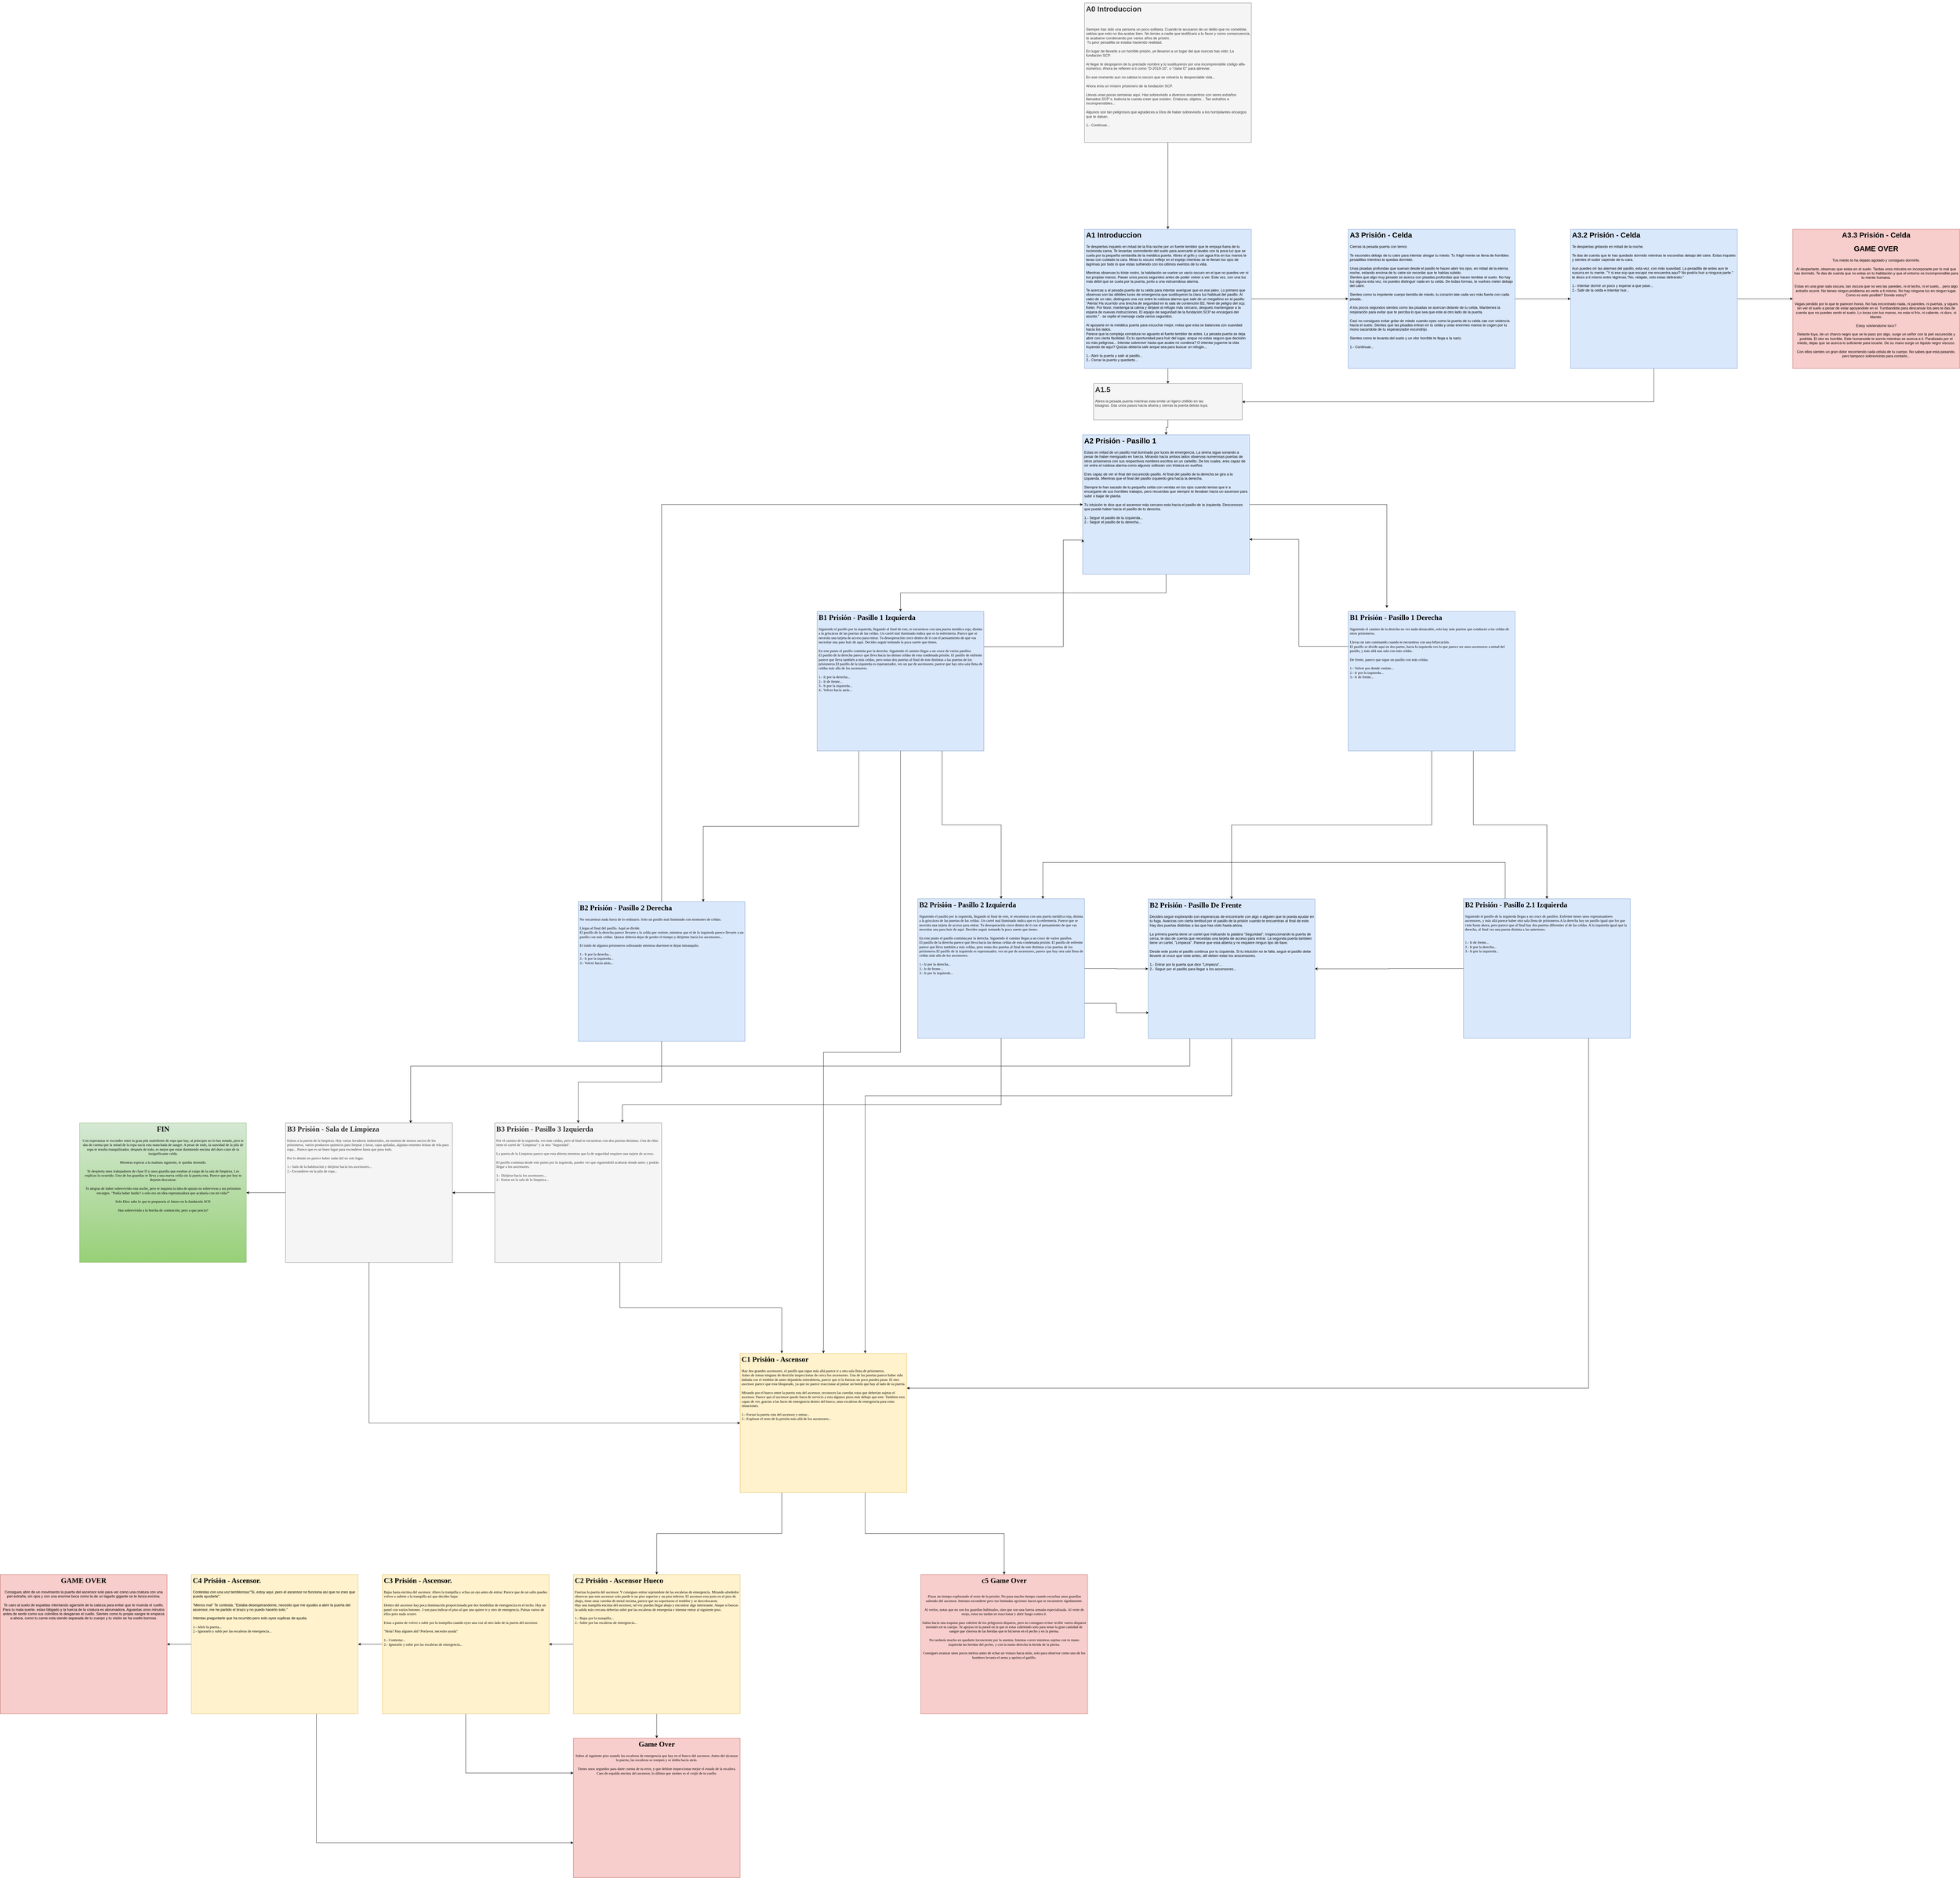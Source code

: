 <mxfile version="12.1.0" type="device" pages="1"><diagram id="RL0b5G77MDM8zJvYDJbX" name="Page-1"><mxGraphModel dx="22276" dy="12746" grid="1" gridSize="10" guides="1" tooltips="1" connect="1" arrows="1" fold="1" page="1" pageScale="1" pageWidth="1169" pageHeight="1654" background="#FFFFFF" math="0" shadow="0"><root><mxCell id="0"/><mxCell id="1" parent="0"/><mxCell id="AzbR7rD_Oau3sYwzDhjO-46" style="edgeStyle=orthogonalEdgeStyle;rounded=0;orthogonalLoop=1;jettySize=auto;html=1;exitX=0.5;exitY=1;exitDx=0;exitDy=0;entryX=0.5;entryY=0;entryDx=0;entryDy=0;fillColor=#ffffff;" parent="1" source="lrGSfDo9OXnyPdNctjg_-1" target="lrGSfDo9OXnyPdNctjg_-2" edge="1"><mxGeometry relative="1" as="geometry"/></mxCell><mxCell id="lrGSfDo9OXnyPdNctjg_-1" value="&lt;h1&gt;A0 Introduccion &lt;br&gt;&lt;/h1&gt;&lt;br&gt;&lt;br&gt;Siempre has sido una persona un poco solitaria. Cuando te acusaron de un delito que no cometiste, sabías que esto no iba acabar bien. No tenías a nadie que testificará a tu favor y como consecuencía, te acabaron condenando por varios años de prisión.&lt;br&gt;&amp;nbsp;Tu peor pesadilla se estaba haciendo realidad.&lt;br&gt;&lt;br&gt;En lugar de llevarte a un horrible prisión, ye llevaron a un lugar del que nuncas has oído: La fundación SCP.&lt;br&gt;&lt;br&gt;Al llegar te despojaron de tu preciado nombre y lo sustituyeron por una incomprensible código alfa-númerico. Ahora se refieren a ti como &quot;D-2019-10&quot;, o &quot;clase D&quot; para abreviar.&lt;br&gt;&lt;br&gt;En ese momento aun no sabías lo oscuro que se volvería tu despreciable vida...&lt;br&gt;&lt;br&gt;Ahora eres un mísero prisionero de la fundación SCP.&lt;br&gt;&lt;br&gt;Llevas unas pocas semanas aquí. Has sobrevivido a diversos encuentros con seres extraños llamados SCP´s, todovía te cuesta creer que existen. Criaturas, objetos... Tan extraños e incomprensibles...&lt;br&gt;&lt;br&gt;Algunos son tan peligrosos que agradeces a Dios de haber sobrevivido a los horripilantes encargos que te daban. &lt;br&gt;&lt;br&gt;1.- Continuar...&lt;br&gt;&lt;br&gt;&lt;p&gt;&lt;br&gt;&lt;/p&gt;" style="text;html=1;spacing=5;spacingTop=-20;whiteSpace=wrap;overflow=hidden;rounded=0;fillColor=#f5f5f5;strokeColor=#666666;fontColor=#333333;" parent="1" vertex="1"><mxGeometry x="40" y="-1886" width="550" height="460" as="geometry"/></mxCell><mxCell id="AzbR7rD_Oau3sYwzDhjO-47" style="edgeStyle=orthogonalEdgeStyle;rounded=0;orthogonalLoop=1;jettySize=auto;html=1;exitX=1;exitY=0.5;exitDx=0;exitDy=0;entryX=0;entryY=0.5;entryDx=0;entryDy=0;fillColor=#ffffff;" parent="1" source="lrGSfDo9OXnyPdNctjg_-2" target="AzbR7rD_Oau3sYwzDhjO-5" edge="1"><mxGeometry relative="1" as="geometry"/></mxCell><mxCell id="AzbR7rD_Oau3sYwzDhjO-50" style="edgeStyle=orthogonalEdgeStyle;rounded=0;orthogonalLoop=1;jettySize=auto;html=1;exitX=0.5;exitY=1;exitDx=0;exitDy=0;entryX=0.5;entryY=0;entryDx=0;entryDy=0;fillColor=#ffffff;" parent="1" source="lrGSfDo9OXnyPdNctjg_-2" target="AzbR7rD_Oau3sYwzDhjO-20" edge="1"><mxGeometry relative="1" as="geometry"/></mxCell><mxCell id="lrGSfDo9OXnyPdNctjg_-2" value="&lt;h1&gt;A1 Introduccion &lt;br&gt;&lt;/h1&gt;&lt;div&gt;Te despiertas inquieto en mitad de la fría noche por un fuerte temblor que te empuja fuera de tu incómoda cama. Te levantas somnoliento del suelo para acercarte al lavabo con la poca luz que se cuela por la pequeña ventanilla de la metálica puerta. Abres el grifo y con agua fría en tus manos te lavas con cuidado la cara. Miras tu oscuro reflejo en el espejo mientras se te llenan los ojos de lágrimas por todo lo que estas sufriendo con los últimos eventos de tu vida. &lt;br&gt;&lt;/div&gt;&lt;div&gt;&lt;br&gt;&lt;/div&gt;&lt;div&gt;Mientras observas tu triste rostro, la habitación se vuelve un vacío oscuro en el que no puedes ver ni tus propias manos. Pasan unos pocos segundos antes de poder volver a ver. Esta vez, con una luz más débil que se cuela por la puerta, junto a una estruendosa alarma.&lt;/div&gt;&lt;div&gt;&lt;br&gt;&lt;/div&gt;&lt;div&gt;Te acercas a al pesada puerta de tu celda para intentar averiguar que es ese jaleo. Lo primero que observas son las débiles luces de emergencia que sustituyeron la clara luz habitual del pasillo. Al cabo de un rato, distingues una voz entre la ruidosa alarma que sale de un megafóno en el pasillo: &quot;Alerta! Ha ocurrido una brecha de seguridad en la sala de contención B2. Nivel de peligro del scp: Keter. Por favor, mantenga la calma y dirijase al refugio más cercano, después mantengase a la espera de nuevas instrucciones. El equipo de seguridad de la fundación SCP se encargará del asunto.&quot; - se repite el mensaje cada varíos segundos.&lt;/div&gt;&lt;div&gt;&lt;br&gt;&lt;/div&gt;&lt;div&gt;Al apoyarte en la metálica puerta para escuchar mejor, notas que esta se balancea con suavidad hacía los lados.&lt;/div&gt;&lt;div&gt;Parece que la compleja cerradura no aguanto el fuerte temblor de antes. La pesada puerta se deja abrir con cierta fácilidad. Es tu oportunidad para huir del lugar, anque no estas seguro que decisión es más peligrosa... Intentar sobrevivir hasta que acabe mi condena? O intentar jugarme la vida huyendo de aquí? Quizas debería salir anque sea para buscar un refugio...&lt;br&gt;&lt;/div&gt;&lt;div&gt;&lt;br&gt;&lt;/div&gt;&lt;div&gt;1.- Abrir la puerta y salir al pasillo...&lt;/div&gt;&lt;div&gt;2.- Cerrar la puerta y quedarte...&lt;br&gt;&lt;/div&gt;" style="text;html=1;spacing=5;spacingTop=-20;whiteSpace=wrap;overflow=hidden;rounded=0;fillColor=#dae8fc;strokeColor=#6c8ebf;" parent="1" vertex="1"><mxGeometry x="40" y="-1140" width="550" height="460" as="geometry"/></mxCell><mxCell id="AzbR7rD_Oau3sYwzDhjO-54" style="edgeStyle=orthogonalEdgeStyle;rounded=0;orthogonalLoop=1;jettySize=auto;html=1;exitX=1;exitY=0.5;exitDx=0;exitDy=0;entryX=0.231;entryY=-0.026;entryDx=0;entryDy=0;entryPerimeter=0;fillColor=#ffffff;" parent="1" source="AzbR7rD_Oau3sYwzDhjO-2" target="AzbR7rD_Oau3sYwzDhjO-22" edge="1"><mxGeometry relative="1" as="geometry"/></mxCell><mxCell id="AzbR7rD_Oau3sYwzDhjO-68" style="edgeStyle=orthogonalEdgeStyle;rounded=0;orthogonalLoop=1;jettySize=auto;html=1;exitX=0.5;exitY=1;exitDx=0;exitDy=0;entryX=0.5;entryY=0;entryDx=0;entryDy=0;fillColor=#ffffff;" parent="1" source="AzbR7rD_Oau3sYwzDhjO-2" target="AzbR7rD_Oau3sYwzDhjO-16" edge="1"><mxGeometry relative="1" as="geometry"/></mxCell><mxCell id="AzbR7rD_Oau3sYwzDhjO-2" value="&lt;h1&gt;A2 Prisión - Pasillo 1 &lt;br&gt;&lt;/h1&gt;&lt;div&gt;Estas en mitad de un pasillo mal iluminado por luces de emergencía. La sirena sigue sonando a pesar de haber menguado en fuerza. Mirando hacía ambos lados observas numerosas puertas de otros prisioneros con sus respectivos nombres escritos en un cartelito. De los cuales, eres capaz de oír entre el ruidosa alarma como algunos sollozan con tristeza en sueños.&lt;br&gt;&lt;/div&gt;&lt;div&gt;&lt;br&gt;&lt;/div&gt;&lt;div&gt;Eres capaz de ver el final del oscurecido pasillo. Al final del pasillo de la derecha se gira a la izquierda. Mientras que el final del pasillo izquierdo gira hacía la derecha.&lt;/div&gt;&lt;div&gt;&lt;br&gt;&lt;/div&gt;&lt;div&gt;Siempre te han sacado de tu pequeña celda con vendas en los ojos cuando tenías que ir a encargarte de sus horribles trabajos, pero recuerdas que siempre te llevaban hacía un ascensor para subir o bajar de planta. &lt;br&gt;&lt;/div&gt;&lt;div&gt;&lt;br&gt;&lt;/div&gt;&lt;div&gt;Tu intuición te dice que el ascensor más cercano esta hacía el pasillo de la izquierda. Desconoces que puede haber hacía el pasillo de tu derecha.&lt;/div&gt;&lt;div&gt;&lt;br&gt;&lt;/div&gt;&lt;div&gt;1.- Seguir el pasillo de tu izquierda...&lt;/div&gt;&lt;div&gt;2.- Seguir el pasillo de tu derecha...&lt;br&gt;&lt;/div&gt;" style="text;html=1;spacing=5;spacingTop=-20;whiteSpace=wrap;overflow=hidden;rounded=0;fillColor=#dae8fc;strokeColor=#6c8ebf;" parent="1" vertex="1"><mxGeometry x="34" y="-461" width="550" height="460" as="geometry"/></mxCell><mxCell id="AzbR7rD_Oau3sYwzDhjO-48" style="edgeStyle=orthogonalEdgeStyle;rounded=0;orthogonalLoop=1;jettySize=auto;html=1;fillColor=#ffffff;" parent="1" source="AzbR7rD_Oau3sYwzDhjO-5" target="AzbR7rD_Oau3sYwzDhjO-10" edge="1"><mxGeometry relative="1" as="geometry"/></mxCell><mxCell id="AzbR7rD_Oau3sYwzDhjO-5" value="&lt;h1&gt;A3 Prisión - Celda &lt;br&gt;&lt;/h1&gt;&lt;div&gt;Cierras la pesada puerta con temor.&lt;/div&gt;&lt;div&gt;&lt;br&gt;&lt;/div&gt;&lt;div&gt;Te escondes debajo de tu catre para intentar ahogar tu miedo. Tu frágil mente se llena de horribles pesadillas mientras te quedas dormido. &lt;br&gt;&lt;/div&gt;&lt;div&gt;&lt;br&gt;&lt;/div&gt;&lt;div&gt;Unas pisadas profundas que suenan desde el pasillo te hacen abrir los ojos, en mitad de la eterna noche, estando encima de tu catre sin recordar que te habías subido. &lt;br&gt;&lt;/div&gt;&lt;div&gt;Sientes que algo muy pesado se acerca con pisadas profundas que hacen temblar el suelo. No hay luz alguna esta vez, no puedes distinguir nada en tu celda. De todas formas, te vuelves meter debajo del catre.&lt;br&gt;&lt;/div&gt;&lt;div&gt;&lt;br&gt;&lt;/div&gt;&lt;div&gt;Sientes como tu impotente cuerpo tiembla de miedo, tu corazón late cada vez más fuerte con cada pisada..&lt;br&gt;&lt;/div&gt;&lt;div&gt;&lt;br&gt;&lt;/div&gt;&lt;div&gt;A los pocos segundos sientes como las pisadas se acercan delante de tu celda. Mantienes la respiración para evitar que te perciba lo que sea que este al otro lado de la puerta.&amp;nbsp;&lt;/div&gt;&lt;div&gt;&lt;br&gt;&lt;/div&gt;&lt;div&gt;Casí no consigues evitar gritar de miedo cuando oyes como la puerta de tu celda cae con violencía hacía el suelo. Sientes que las pisadas entran en tu celda y unas enormes manos te cogen por tu mono sacandote de tu esperanzador escondrijo.&lt;/div&gt;&lt;div&gt;&lt;br&gt;&lt;/div&gt;&lt;div&gt;Sientes como te levanta del suelo y un olor horrible te llega a la nariz.&lt;/div&gt;&lt;div&gt;&lt;br&gt;&lt;/div&gt;&lt;div&gt;1.- Continuar...&lt;br&gt;&lt;/div&gt;" style="text;html=1;spacing=5;spacingTop=-20;whiteSpace=wrap;overflow=hidden;rounded=0;fillColor=#dae8fc;strokeColor=#6c8ebf;" parent="1" vertex="1"><mxGeometry x="910" y="-1140" width="550" height="460" as="geometry"/></mxCell><mxCell id="AzbR7rD_Oau3sYwzDhjO-52" style="edgeStyle=orthogonalEdgeStyle;rounded=0;orthogonalLoop=1;jettySize=auto;html=1;exitX=1;exitY=0.5;exitDx=0;exitDy=0;fillColor=#ffffff;" parent="1" source="AzbR7rD_Oau3sYwzDhjO-10" target="AzbR7rD_Oau3sYwzDhjO-11" edge="1"><mxGeometry relative="1" as="geometry"/></mxCell><mxCell id="AzbR7rD_Oau3sYwzDhjO-53" style="edgeStyle=orthogonalEdgeStyle;rounded=0;orthogonalLoop=1;jettySize=auto;html=1;exitX=0.5;exitY=1;exitDx=0;exitDy=0;entryX=1;entryY=0.5;entryDx=0;entryDy=0;fillColor=#ffffff;" parent="1" source="AzbR7rD_Oau3sYwzDhjO-10" target="AzbR7rD_Oau3sYwzDhjO-20" edge="1"><mxGeometry relative="1" as="geometry"/></mxCell><mxCell id="AzbR7rD_Oau3sYwzDhjO-10" value="&lt;h1&gt;A3.2 Prisión - Celda &lt;br&gt;&lt;/h1&gt;&lt;div&gt;Te despiertas gritando en mitad de la noche. &lt;br&gt;&lt;/div&gt;&lt;div&gt;&lt;br&gt;&lt;/div&gt;&lt;div&gt;Te das de cuenta que te has quedado dormido mientras te escondías debajo del catre. Estas inquieto y sientes el sudor cayendo de tu cara.&lt;/div&gt;&lt;div&gt;&lt;br&gt;&lt;/div&gt;&lt;div&gt;Aun puedes oír las alarmas del pasillo, esta vez, con más suavidad. La pesadilla de antes aun te susurra en tu mente. &quot;Y si ese scp que escapó me encuentra aquí? No podría huir a ninguna parte.&quot; te dices a ti mismo entre lágrimas.&quot;No, relajate, solo estas delirando.&quot;&lt;br&gt;&lt;/div&gt;&lt;div&gt;&lt;br&gt;&lt;/div&gt;&lt;div&gt;1.- Intentar dormir un poco y esperar a que pase...&lt;br&gt;&lt;/div&gt;&lt;div&gt;2.- Salir de la celda e intentar huir...&lt;br&gt;&lt;/div&gt;" style="text;html=1;spacing=5;spacingTop=-20;whiteSpace=wrap;overflow=hidden;rounded=0;fillColor=#dae8fc;strokeColor=#6c8ebf;" parent="1" vertex="1"><mxGeometry x="1643" y="-1140" width="550" height="460" as="geometry"/></mxCell><mxCell id="AzbR7rD_Oau3sYwzDhjO-11" value="&lt;h1&gt;A3.3 Prisión - Celda&lt;/h1&gt;&lt;h1 align=&quot;center&quot;&gt;GAME OVER &lt;br&gt;&lt;/h1&gt;&lt;div&gt;Tus miedo te ha dejado agotado y consigues dormirte. &lt;br&gt;&lt;/div&gt;&lt;div&gt;&lt;br&gt;&lt;/div&gt;&lt;div&gt;Al despertarte, observas que estas en el suelo. Tardas unos minutos en incorporarte por lo mal que has dormido. Te das de cuenta que no estas en tu habitación y que el entorno es incomprensible para tu mente humana.&lt;/div&gt;&lt;div&gt;&lt;br&gt;&lt;/div&gt;&lt;div&gt;Estas en una gran sala oscura, tan oscura que no ves las paredes, ni el techo, ni el suelo... pero algo extraño ocurre. No tienes ningun problema en verte a ti mismo. No hay ninguna luz en ningun lugar. Como es esto posible? Donde estoy?&lt;/div&gt;&lt;div&gt;&lt;br&gt;&lt;/div&gt;&lt;div&gt;Vagas perdido por lo que te parecen horas. No has encontrado nada, ni paredes, ni puertas, y sigues sin ver el suelo a pesar de estar apoyandote en el. Tumbandote para descansar los pies te das de cuenta que no puedes sentir el suelo. Lo tocas con tus manos, no esta ni frío, ni caliente, ni duro, ni blando.&lt;/div&gt;&lt;div&gt;&lt;br&gt;&lt;/div&gt;&lt;div&gt;Estoy volviendome loco?&lt;/div&gt;&lt;div&gt;&lt;br&gt;&lt;/div&gt;&lt;div&gt;Delante tuya, de un charco negro que se te paso por algo, surge un señor con la piel oscurecida y podrida. El olor es horrible. Este humanoide te sonríe mientras se acerca a ti. Paralizado por el miedo, dejas que se acerca lo suficiente para tocarte. De su mano surge un liquido negro viscozo. &lt;br&gt;&lt;/div&gt;&lt;div&gt;&lt;br&gt;&lt;/div&gt;&lt;div&gt;Con ellos sientes un gran dolor recorriendo cada célula de tu cuerpo. No sabes que esta pasando, pero tampoco sobrevivirás para contarlo...&lt;br&gt;&lt;/div&gt;" style="text;html=1;spacing=5;spacingTop=-20;whiteSpace=wrap;overflow=hidden;rounded=0;fillColor=#f8cecc;strokeColor=#b85450;align=center;" parent="1" vertex="1"><mxGeometry x="2376" y="-1140" width="550" height="460" as="geometry"/></mxCell><mxCell id="AzbR7rD_Oau3sYwzDhjO-56" style="edgeStyle=orthogonalEdgeStyle;rounded=0;orthogonalLoop=1;jettySize=auto;html=1;exitX=0;exitY=0.25;exitDx=0;exitDy=0;entryX=0;entryY=0.75;entryDx=0;entryDy=0;fillColor=#ffffff;" parent="1" source="AzbR7rD_Oau3sYwzDhjO-16" target="AzbR7rD_Oau3sYwzDhjO-2" edge="1"><mxGeometry relative="1" as="geometry"><Array as="points"><mxPoint x="-30" y="238"/><mxPoint x="-30" y="-114"/></Array></mxGeometry></mxCell><mxCell id="AzbR7rD_Oau3sYwzDhjO-60" style="edgeStyle=orthogonalEdgeStyle;rounded=0;orthogonalLoop=1;jettySize=auto;html=1;exitX=0.25;exitY=1;exitDx=0;exitDy=0;entryX=0.75;entryY=0;entryDx=0;entryDy=0;fillColor=#ffffff;" parent="1" source="AzbR7rD_Oau3sYwzDhjO-16" target="AzbR7rD_Oau3sYwzDhjO-26" edge="1"><mxGeometry relative="1" as="geometry"/></mxCell><mxCell id="AzbR7rD_Oau3sYwzDhjO-61" style="edgeStyle=orthogonalEdgeStyle;rounded=0;orthogonalLoop=1;jettySize=auto;html=1;exitX=0.75;exitY=1;exitDx=0;exitDy=0;fillColor=#ffffff;" parent="1" source="AzbR7rD_Oau3sYwzDhjO-16" target="AzbR7rD_Oau3sYwzDhjO-25" edge="1"><mxGeometry relative="1" as="geometry"/></mxCell><mxCell id="AzbR7rD_Oau3sYwzDhjO-62" style="edgeStyle=orthogonalEdgeStyle;rounded=0;orthogonalLoop=1;jettySize=auto;html=1;exitX=0.5;exitY=1;exitDx=0;exitDy=0;fillColor=#ffffff;" parent="1" source="AzbR7rD_Oau3sYwzDhjO-16" target="AzbR7rD_Oau3sYwzDhjO-27" edge="1"><mxGeometry relative="1" as="geometry"/></mxCell><mxCell id="AzbR7rD_Oau3sYwzDhjO-16" value="&lt;h1&gt;&lt;font face=&quot;Times New Roman&quot;&gt;B1 Prisión - Pasillo 1 Izquierda&amp;nbsp;&lt;/font&gt;&lt;/h1&gt;&lt;div&gt;&lt;font face=&quot;Times New Roman&quot;&gt;Siguiendo el pasillo por la izquierda, llegando al final de este, te encuentras con una puerta metálica roja, disinta a la griscácea de las puertas de las celdas. Un cartel mal iluminado indica que es la enfermería. Parece que se necesita una tarjeta de acceso para entrar. Tu desesperación crece dentro de ti con el pensamiento de que vas necesitar una para huir de aquí. Decides seguir tentando la poca suerte que tienes.&lt;/font&gt;&lt;/div&gt;&lt;div&gt;&lt;font face=&quot;Times New Roman&quot;&gt;&lt;br&gt;&lt;/font&gt;&lt;/div&gt;&lt;div&gt;&lt;font face=&quot;Times New Roman&quot;&gt;En este punto el pasillo continúa por la derecha. Siguiendo el camino llegas a un cruce de varios pasillos.&lt;/font&gt;&lt;/div&gt;&lt;div&gt;&lt;font face=&quot;Times New Roman&quot;&gt;El pasillo de la derecha parece que lleva hacía las demas celdas de esta condenada prisión. El pasillo de enfrente parece que lleva también a más celdas, pero notas dos puertas al final de este distintas a las puertas de los prisioneros.El pasillo de la izquierda es esperanzador, ves un par de ascensores, parece que hay otra sala llena de celdas más alla de los ascensores.&lt;/font&gt;&lt;/div&gt;&lt;div&gt;&lt;font face=&quot;Times New Roman&quot;&gt;&lt;br&gt;&lt;/font&gt;&lt;/div&gt;&lt;div&gt;&lt;font face=&quot;Times New Roman&quot;&gt;1.- Ir por la derecha...&lt;/font&gt;&lt;/div&gt;&lt;div&gt;&lt;font face=&quot;Times New Roman&quot;&gt;2.- Ir de frente...&lt;/font&gt;&lt;/div&gt;&lt;div&gt;&lt;font face=&quot;Times New Roman&quot;&gt;3.- Ir por la izquierda...&lt;/font&gt;&lt;/div&gt;&lt;div&gt;&lt;font face=&quot;Times New Roman&quot;&gt;4.- Volver hacía atrás...&lt;br&gt;&lt;/font&gt;&lt;/div&gt;" style="text;html=1;spacing=5;spacingTop=-20;whiteSpace=wrap;overflow=hidden;rounded=0;fillColor=#dae8fc;strokeColor=#6c8ebf;fontFamily=Arial;" parent="1" vertex="1"><mxGeometry x="-842" y="122" width="550" height="460" as="geometry"/></mxCell><mxCell id="AzbR7rD_Oau3sYwzDhjO-51" style="edgeStyle=orthogonalEdgeStyle;rounded=0;orthogonalLoop=1;jettySize=auto;html=1;exitX=0.5;exitY=1;exitDx=0;exitDy=0;entryX=0.5;entryY=0;entryDx=0;entryDy=0;fillColor=#ffffff;" parent="1" source="AzbR7rD_Oau3sYwzDhjO-20" target="AzbR7rD_Oau3sYwzDhjO-2" edge="1"><mxGeometry relative="1" as="geometry"/></mxCell><mxCell id="AzbR7rD_Oau3sYwzDhjO-20" value="&lt;h1&gt;A1.5&lt;br&gt;&lt;/h1&gt;&lt;p&gt;Abres la pesada puerta mientras esta emite un ligero chillido en las &lt;br/&gt;bisagras. Das unos pasos hacía afuera y cierras la puerta detrás tuya.&lt;/p&gt;" style="text;html=1;strokeColor=#666666;fillColor=#f5f5f5;spacing=5;spacingTop=-20;whiteSpace=wrap;overflow=hidden;rounded=0;fontColor=#333333;" parent="1" vertex="1"><mxGeometry x="70" y="-630" width="490" height="120" as="geometry"/></mxCell><mxCell id="AzbR7rD_Oau3sYwzDhjO-44" style="edgeStyle=orthogonalEdgeStyle;rounded=0;orthogonalLoop=1;jettySize=auto;html=1;fillColor=#ffffff;exitX=0.75;exitY=1;exitDx=0;exitDy=0;entryX=0.5;entryY=0;entryDx=0;entryDy=0;" parent="1" source="AzbR7rD_Oau3sYwzDhjO-22" target="AzbR7rD_Oau3sYwzDhjO-42" edge="1"><mxGeometry relative="1" as="geometry"/></mxCell><mxCell id="AzbR7rD_Oau3sYwzDhjO-55" style="edgeStyle=orthogonalEdgeStyle;rounded=0;orthogonalLoop=1;jettySize=auto;html=1;exitX=0;exitY=0.25;exitDx=0;exitDy=0;entryX=1;entryY=0.75;entryDx=0;entryDy=0;fillColor=#ffffff;" parent="1" source="AzbR7rD_Oau3sYwzDhjO-22" target="AzbR7rD_Oau3sYwzDhjO-2" edge="1"><mxGeometry relative="1" as="geometry"/></mxCell><mxCell id="AzbR7rD_Oau3sYwzDhjO-69" style="edgeStyle=orthogonalEdgeStyle;rounded=0;orthogonalLoop=1;jettySize=auto;html=1;exitX=0.5;exitY=1;exitDx=0;exitDy=0;fillColor=#ffffff;" parent="1" source="AzbR7rD_Oau3sYwzDhjO-22" target="AzbR7rD_Oau3sYwzDhjO-43" edge="1"><mxGeometry relative="1" as="geometry"/></mxCell><mxCell id="AzbR7rD_Oau3sYwzDhjO-22" value="&lt;h1&gt;&lt;font face=&quot;Times New Roman&quot;&gt;B1 Prisión - Pasillo 1 Derecha&lt;/font&gt;&lt;/h1&gt;&lt;div&gt;&lt;font face=&quot;Times New Roman&quot;&gt;Siguiendo el camino de la derecha no ves nada destacable, solo hay más puertas que conducen a las celdas de otros prisioneros&lt;/font&gt;&lt;font face=&quot;Times New Roman&quot;&gt;. &lt;br&gt;&lt;/font&gt;&lt;/div&gt;&lt;div&gt;&lt;font face=&quot;Times New Roman&quot;&gt;&lt;br&gt;&lt;/font&gt;&lt;/div&gt;&lt;div&gt;&lt;font face=&quot;Times New Roman&quot;&gt;Llevas un rato caminando cuando te encuentras con una bifurcación.&lt;br&gt;&lt;/font&gt;&lt;/div&gt;&lt;div&gt;&lt;font face=&quot;Times New Roman&quot;&gt;El pasillo se divide aqui en dos partes, hacia la izquierda ves lo que parece ser unos ascensores a mitad del pasillo, y &lt;/font&gt;&lt;font face=&quot;Times New Roman&quot;&gt;&lt;font face=&quot;Times New Roman&quot;&gt;más allá &lt;/font&gt;una sala con más celdas .&lt;br&gt;&lt;/font&gt;&lt;/div&gt;&lt;div&gt;&lt;font face=&quot;Times New Roman&quot;&gt;&lt;br&gt;&lt;/font&gt;&lt;/div&gt;&lt;div&gt;&lt;font face=&quot;Times New Roman&quot;&gt;De frente, parece que sigue un pasillo con más celdas.&lt;/font&gt;&lt;/div&gt;&lt;div&gt;&lt;font face=&quot;Times New Roman&quot;&gt;&lt;br&gt;&lt;/font&gt;&lt;/div&gt;&lt;div&gt;&lt;font face=&quot;Times New Roman&quot;&gt;1.- Volver por donde veniste...&lt;/font&gt;&lt;/div&gt;&lt;div&gt;&lt;font face=&quot;Times New Roman&quot;&gt;2.- Ir por la izquierda...&lt;/font&gt;&lt;/div&gt;&lt;div&gt;&lt;font face=&quot;Times New Roman&quot;&gt;3.- Ir de frente...&lt;br&gt;&lt;/font&gt;&lt;/div&gt;" style="text;html=1;spacing=5;spacingTop=-20;whiteSpace=wrap;overflow=hidden;rounded=0;fillColor=#dae8fc;strokeColor=#6c8ebf;fontFamily=Arial;" parent="1" vertex="1"><mxGeometry x="910" y="122" width="550" height="460" as="geometry"/></mxCell><mxCell id="giHmlpyYjp3-8AnV027B-1" style="edgeStyle=orthogonalEdgeStyle;rounded=0;orthogonalLoop=1;jettySize=auto;html=1;exitX=0.5;exitY=1;exitDx=0;exitDy=0;entryX=0.765;entryY=-0.003;entryDx=0;entryDy=0;entryPerimeter=0;" parent="1" source="AzbR7rD_Oau3sYwzDhjO-25" target="AzbR7rD_Oau3sYwzDhjO-32" edge="1"><mxGeometry relative="1" as="geometry"><Array as="points"><mxPoint x="-235" y="1750"/><mxPoint x="-1484" y="1750"/></Array></mxGeometry></mxCell><mxCell id="giHmlpyYjp3-8AnV027B-2" style="edgeStyle=orthogonalEdgeStyle;rounded=0;orthogonalLoop=1;jettySize=auto;html=1;exitX=1;exitY=0.5;exitDx=0;exitDy=0;" parent="1" source="AzbR7rD_Oau3sYwzDhjO-25" target="AzbR7rD_Oau3sYwzDhjO-43" edge="1"><mxGeometry relative="1" as="geometry"/></mxCell><mxCell id="giHmlpyYjp3-8AnV027B-3" style="edgeStyle=orthogonalEdgeStyle;rounded=0;orthogonalLoop=1;jettySize=auto;html=1;exitX=1;exitY=0.75;exitDx=0;exitDy=0;entryX=0.004;entryY=0.815;entryDx=0;entryDy=0;entryPerimeter=0;" parent="1" source="AzbR7rD_Oau3sYwzDhjO-25" target="AzbR7rD_Oau3sYwzDhjO-43" edge="1"><mxGeometry relative="1" as="geometry"/></mxCell><mxCell id="AzbR7rD_Oau3sYwzDhjO-25" value="&lt;h1&gt;&lt;font face=&quot;Times New Roman&quot;&gt;B2 Prisión - Pasillo 2 Izquierda&amp;nbsp;&lt;/font&gt;&lt;/h1&gt;&lt;div&gt;&lt;font face=&quot;Times New Roman&quot;&gt;Siguiendo el pasillo por la izquierda, llegando al final de este, te encuentras con una puerta metálica roja, disinta a la griscácea de las puertas de las celdas. Un cartel mal iluminado indica que es la enfermería. Parece que se necesita una tarjeta de acceso para entrar. Tu desesperación crece dentro de ti con el pensamiento de que vas necesitar una para huir de aquí. Decides seguir tentando la poca suerte que tienes.&lt;/font&gt;&lt;/div&gt;&lt;div&gt;&lt;font face=&quot;Times New Roman&quot;&gt;&lt;br&gt;&lt;/font&gt;&lt;/div&gt;&lt;div&gt;&lt;font face=&quot;Times New Roman&quot;&gt;En este punto el pasillo continúa por la derecha. Siguiendo el camino llegas a un cruce de varios pasillos.&lt;/font&gt;&lt;/div&gt;&lt;div&gt;&lt;font face=&quot;Times New Roman&quot;&gt;El pasillo de la derecha parece que lleva hacía las demas celdas de esta condenada prisión. El pasillo de enfrente parece que lleva también a más celdas, pero notas dos puertas al final de este distintas a las puertas de los prisioneros.El pasillo de la izquierda es esperanzador, ves un par de ascensores, parece que hay otra sala llena de celdas más alla de los ascensores.&lt;/font&gt;&lt;/div&gt;&lt;div&gt;&lt;font face=&quot;Times New Roman&quot;&gt;&lt;br&gt;&lt;/font&gt;&lt;/div&gt;&lt;div&gt;&lt;font face=&quot;Times New Roman&quot;&gt;1.- Ir por la derecha...&lt;/font&gt;&lt;/div&gt;&lt;div&gt;&lt;font face=&quot;Times New Roman&quot;&gt;2.- Ir de frente...&lt;/font&gt;&lt;/div&gt;&lt;div&gt;&lt;font face=&quot;Times New Roman&quot;&gt;3.- Ir por la izquierda...&lt;/font&gt;&lt;/div&gt;" style="text;html=1;spacing=5;spacingTop=-20;whiteSpace=wrap;overflow=hidden;rounded=0;fillColor=#dae8fc;strokeColor=#6c8ebf;fontFamily=Arial;" parent="1" vertex="1"><mxGeometry x="-510" y="1070" width="550" height="460" as="geometry"/></mxCell><mxCell id="AzbR7rD_Oau3sYwzDhjO-59" style="edgeStyle=orthogonalEdgeStyle;rounded=0;orthogonalLoop=1;jettySize=auto;html=1;exitX=0.5;exitY=0;exitDx=0;exitDy=0;entryX=0;entryY=0.5;entryDx=0;entryDy=0;fillColor=#ffffff;" parent="1" source="AzbR7rD_Oau3sYwzDhjO-26" target="AzbR7rD_Oau3sYwzDhjO-2" edge="1"><mxGeometry relative="1" as="geometry"/></mxCell><mxCell id="AzbR7rD_Oau3sYwzDhjO-67" style="edgeStyle=orthogonalEdgeStyle;rounded=0;orthogonalLoop=1;jettySize=auto;html=1;exitX=0.5;exitY=1;exitDx=0;exitDy=0;entryX=0.5;entryY=0;entryDx=0;entryDy=0;fillColor=#ffffff;" parent="1" source="AzbR7rD_Oau3sYwzDhjO-26" target="AzbR7rD_Oau3sYwzDhjO-32" edge="1"><mxGeometry relative="1" as="geometry"/></mxCell><mxCell id="AzbR7rD_Oau3sYwzDhjO-26" value="&lt;h1&gt;&lt;font face=&quot;Times New Roman&quot;&gt;B2 Prisión - Pasillo 2 Derecha &lt;br&gt;&lt;/font&gt;&lt;/h1&gt;&lt;div&gt;&lt;font face=&quot;Times New Roman&quot;&gt;No encuentras nada fuera de lo ordinario. Solo un pasillo mal iluminado con montones de celdas.&lt;/font&gt;&lt;/div&gt;&lt;div&gt;&lt;font face=&quot;Times New Roman&quot;&gt;&lt;br&gt;&lt;/font&gt;&lt;/div&gt;&lt;div&gt;&lt;font face=&quot;Times New Roman&quot;&gt;Llegas al final del pasillo. Aquí se divide.&lt;/font&gt;&lt;/div&gt;&lt;div&gt;&lt;font face=&quot;Times New Roman&quot;&gt;El pasillo de la derecha parece llevarte a la celda que veniste, mientras que el de la izquierda parece llevarte a un pasillo con más celdas. Quizas debería dejar de perder el tiempo y dirijirme hacía los ascensores...&lt;/font&gt;&lt;/div&gt;&lt;div&gt;&lt;font face=&quot;Times New Roman&quot;&gt;&lt;br&gt;&lt;/font&gt;&lt;/div&gt;&lt;div&gt;&lt;font face=&quot;Times New Roman&quot;&gt;El ruido de algunos prisioneros sollozando mientras duermen te dejan intranquilo.&lt;br&gt;&lt;/font&gt;&lt;/div&gt;&lt;div&gt;&lt;font face=&quot;Times New Roman&quot;&gt;&lt;br&gt;&lt;/font&gt;&lt;/div&gt;&lt;div&gt;&lt;font face=&quot;Times New Roman&quot;&gt;1.- Ir por la derecha...&lt;/font&gt;&lt;/div&gt;&lt;div&gt;&lt;font face=&quot;Times New Roman&quot;&gt;2.- Ir por la izquierda...&lt;/font&gt;&lt;/div&gt;&lt;div&gt;&lt;font face=&quot;Times New Roman&quot;&gt;3.- Volver hacía atrás...&lt;br&gt;&lt;/font&gt;&lt;/div&gt;" style="text;html=1;spacing=5;spacingTop=-20;whiteSpace=wrap;overflow=hidden;rounded=0;fillColor=#dae8fc;strokeColor=#6c8ebf;fontFamily=Arial;" parent="1" vertex="1"><mxGeometry x="-1630" y="1080" width="550" height="460" as="geometry"/></mxCell><mxCell id="giHmlpyYjp3-8AnV027B-9" style="edgeStyle=orthogonalEdgeStyle;rounded=0;orthogonalLoop=1;jettySize=auto;html=1;exitX=0.25;exitY=1;exitDx=0;exitDy=0;" parent="1" source="AzbR7rD_Oau3sYwzDhjO-27" target="giHmlpyYjp3-8AnV027B-7" edge="1"><mxGeometry relative="1" as="geometry"/></mxCell><mxCell id="giHmlpyYjp3-8AnV027B-14" style="edgeStyle=orthogonalEdgeStyle;rounded=0;orthogonalLoop=1;jettySize=auto;html=1;exitX=0.75;exitY=1;exitDx=0;exitDy=0;entryX=0.5;entryY=0;entryDx=0;entryDy=0;" parent="1" source="AzbR7rD_Oau3sYwzDhjO-27" target="giHmlpyYjp3-8AnV027B-12" edge="1"><mxGeometry relative="1" as="geometry"/></mxCell><mxCell id="AzbR7rD_Oau3sYwzDhjO-27" value="&lt;h1&gt;&lt;font face=&quot;Times New Roman&quot;&gt;C1 Prisión - Ascensor &lt;br&gt;&lt;/font&gt;&lt;/h1&gt;&lt;div&gt;&lt;font face=&quot;Times New Roman&quot;&gt;Hay dos grandes ascensores, el pasillo que sigue más allá parece ir a otra sala llena de prisioneros. &lt;br&gt;&lt;/font&gt;&lt;/div&gt;&lt;div&gt;&lt;font face=&quot;Times New Roman&quot;&gt;Antes de tomar ninguna de desición inspeccionas de cerca los ascensores. Una de las puertas parece haber sido dañada con el temblor de antes dejandola entreabierta, parece que si la fuerzas un poco puedes pasar. El otro ascensor parece que esta bloqueado, ya que no parece reaccionar al pulsar un botón que hay al lado de su puerta.&lt;br&gt;&lt;/font&gt;&lt;/div&gt;&lt;div&gt;&lt;font face=&quot;Times New Roman&quot;&gt;&lt;br&gt;&lt;/font&gt;&lt;/div&gt;&lt;div&gt;&lt;font face=&quot;Times New Roman&quot;&gt;Mirando por el hueco entre la puerta rota del ascensor, reconoces las cuerdas rotas que deberían sujetar el ascensor. Parece que el ascensor quedo fuera de servicio y esta algunos pisos más debajo que este. Tambien eres capaz de ver, gracías a las luces de emergencía dentro del hueco, unas escaleras de emergencía para estas situaciones.&lt;/font&gt;&lt;/div&gt;&lt;div&gt;&lt;font face=&quot;Times New Roman&quot;&gt;&lt;br&gt;&lt;/font&gt;&lt;/div&gt;&lt;div&gt;&lt;font face=&quot;Times New Roman&quot;&gt;1.- Forzar la puerta rota del ascensor y entrar...&lt;/font&gt;&lt;/div&gt;&lt;div&gt;&lt;font face=&quot;Times New Roman&quot;&gt;2.- Explorar el resto de la prisión más allá de los ascensores...&lt;/font&gt;&lt;/div&gt;" style="text;html=1;spacing=5;spacingTop=-20;whiteSpace=wrap;overflow=hidden;rounded=0;fillColor=#fff2cc;strokeColor=#d6b656;fontFamily=Arial;" parent="1" vertex="1"><mxGeometry x="-1096" y="2570" width="550" height="460" as="geometry"/></mxCell><mxCell id="giHmlpyYjp3-8AnV027B-12" value="&lt;h1 align=&quot;center&quot;&gt;&lt;font face=&quot;Times New Roman&quot;&gt;c5 Game Over&lt;br&gt;&lt;/font&gt;&lt;/h1&gt;&lt;br&gt;&lt;div&gt;&lt;font face=&quot;Times New Roman&quot;&gt;.Pasas un tiempo explorando el resto de la prisión. No pasa mucho tiempo cuando escuchas unos guardías saliendo del ascensor. Intentas esconderte pero tus limitadas opciones hacen que te encuentren rápidamente.&lt;/font&gt;&lt;/div&gt;&lt;div&gt;&lt;font face=&quot;Times New Roman&quot;&gt;&lt;br&gt;&lt;/font&gt;&lt;/div&gt;&lt;div&gt;&lt;font face=&quot;Times New Roman&quot;&gt;Al verlos, notas que no son los guardías habituales, sino que son una fuerza armada especializada. Al verte de reojo, estos no tardan en reaccionar y abrir fuego contra ti.&lt;/font&gt;&lt;/div&gt;&lt;div&gt;&lt;font face=&quot;Times New Roman&quot;&gt;&lt;br&gt;&lt;/font&gt;&lt;/div&gt;&lt;div&gt;&lt;font face=&quot;Times New Roman&quot;&gt;Saltas hacía una esquina para cubrirte de los peligrosos disparos, pero no consigues evitar recibir varios disparos mortales en tu cuerpo. Te apoyas en la pared en la que te estas cubriendo solo para notar la gran cantidad de sangre que chorrea de las heridas que te hicieron en el pecho y en la pierna. &lt;br&gt;&lt;/font&gt;&lt;/div&gt;&lt;div&gt;&lt;font face=&quot;Times New Roman&quot;&gt;&lt;br&gt;&lt;/font&gt;&lt;/div&gt;&lt;div&gt;&lt;font face=&quot;Times New Roman&quot;&gt;No tardarás mucho en quedarte inconciente por la anemia. Intentas correr mientras sujetas con tu mano izquierda las heridas del pecho, y con la mano derecha la herida de la pierna.&lt;/font&gt;&lt;/div&gt;&lt;div&gt;&lt;font face=&quot;Times New Roman&quot;&gt;&lt;br&gt;&lt;/font&gt;&lt;/div&gt;&lt;div&gt;&lt;font face=&quot;Times New Roman&quot;&gt;Consigues avanzar unos pocos metros antes de echar un vistazo hacía atrás, solo para observar como uno de los hombres levanta el arma y aprieta el gatillo.&lt;/font&gt;&lt;br&gt;&lt;/div&gt;" style="text;html=1;spacing=5;spacingTop=-20;whiteSpace=wrap;overflow=hidden;rounded=0;fillColor=#f8cecc;strokeColor=#b85450;fontFamily=Arial;align=center;" parent="1" vertex="1"><mxGeometry x="-500" y="3300" width="550" height="460" as="geometry"/></mxCell><mxCell id="giHmlpyYjp3-8AnV027B-16" value="" style="edgeStyle=orthogonalEdgeStyle;rounded=0;orthogonalLoop=1;jettySize=auto;html=1;" parent="1" source="giHmlpyYjp3-8AnV027B-7" target="giHmlpyYjp3-8AnV027B-15" edge="1"><mxGeometry relative="1" as="geometry"/></mxCell><mxCell id="giHmlpyYjp3-8AnV027B-18" value="" style="edgeStyle=orthogonalEdgeStyle;rounded=0;orthogonalLoop=1;jettySize=auto;html=1;" parent="1" source="giHmlpyYjp3-8AnV027B-7" target="giHmlpyYjp3-8AnV027B-17" edge="1"><mxGeometry relative="1" as="geometry"/></mxCell><mxCell id="giHmlpyYjp3-8AnV027B-7" value="&lt;h1&gt;&lt;font face=&quot;Times New Roman&quot;&gt;C2 Prisión - Ascensor Hueco&lt;br&gt;&lt;/font&gt;&lt;/h1&gt;&lt;div&gt;&lt;font face=&quot;Times New Roman&quot;&gt;Fuerzas la puerta del ascensor. Y consigues entrar sujetandote de las escaleras de emergencía. Mirando alrededor observas que este ascensor solo puede ir un piso superior y un piso inferior. El ascensor esta justo en el piso de abajo, tiene unas cuerdas de metal encima, parece que no soportaron el temblor y se descolocaron. &lt;br&gt;&lt;/font&gt;&lt;/div&gt;&lt;div&gt;&lt;font face=&quot;Times New Roman&quot;&gt;Hay una trampilla encima del ascensor, tal vez puedas llegar abajo y encontrar algo interesante. Anque si buscas la salida más cercana deberías subir por las escaleras de emergenía e intentar entrar al siguiente piso.&lt;br&gt;&lt;/font&gt;&lt;/div&gt;&lt;div&gt;&lt;font face=&quot;Times New Roman&quot;&gt;&lt;br&gt;&lt;/font&gt;&lt;/div&gt;&lt;div&gt;&lt;font face=&quot;Times New Roman&quot;&gt;1.- Bajar por la trampilla...&lt;br&gt;&lt;/font&gt;&lt;/div&gt;&lt;div&gt;&lt;font face=&quot;Times New Roman&quot;&gt;2.- Subir por las escaleras de emergencía...&lt;br&gt;&lt;/font&gt;&lt;/div&gt;" style="text;html=1;spacing=5;spacingTop=-20;whiteSpace=wrap;overflow=hidden;rounded=0;fillColor=#fff2cc;strokeColor=#d6b656;fontFamily=Arial;" parent="1" vertex="1"><mxGeometry x="-1646" y="3300" width="550" height="460" as="geometry"/></mxCell><mxCell id="giHmlpyYjp3-8AnV027B-19" style="edgeStyle=orthogonalEdgeStyle;rounded=0;orthogonalLoop=1;jettySize=auto;html=1;exitX=0.5;exitY=1;exitDx=0;exitDy=0;entryX=0;entryY=0.25;entryDx=0;entryDy=0;" parent="1" source="giHmlpyYjp3-8AnV027B-17" target="giHmlpyYjp3-8AnV027B-15" edge="1"><mxGeometry relative="1" as="geometry"/></mxCell><mxCell id="giHmlpyYjp3-8AnV027B-21" value="" style="edgeStyle=orthogonalEdgeStyle;rounded=0;orthogonalLoop=1;jettySize=auto;html=1;" parent="1" source="giHmlpyYjp3-8AnV027B-17" target="giHmlpyYjp3-8AnV027B-20" edge="1"><mxGeometry relative="1" as="geometry"/></mxCell><mxCell id="giHmlpyYjp3-8AnV027B-17" value="&lt;h1&gt;&lt;font face=&quot;Times New Roman&quot;&gt;C3 Prisión - Ascensor. &lt;br&gt;&lt;/font&gt;&lt;/h1&gt;&lt;font face=&quot;Times New Roman&quot;&gt;&lt;/font&gt;&lt;div&gt;&lt;font face=&quot;Times New Roman&quot;&gt;Bajas hasta encima del ascensor. Abres la trampilla y echas un ojo antes de entrar. Parece que de un salto puedes volver a subirte a la trampilla así que decides bajar. &lt;br&gt;&lt;/font&gt;&lt;/div&gt;&lt;div&gt;&lt;font face=&quot;Times New Roman&quot;&gt;&lt;br&gt;&lt;/font&gt;&lt;/div&gt;&lt;div&gt;&lt;font face=&quot;Times New Roman&quot;&gt;Dentro del ascensor hay poca iluminación proporcionada por dos bombillas de emergenciia en el techo. Hay un panel con varíos botones. 3 son para indicar el piso al que uno quiere ir y otro de emergencía. Pulsas varios de ellos pero nada ocurre.&lt;/font&gt;&lt;/div&gt;&lt;div&gt;&lt;font face=&quot;Times New Roman&quot;&gt;&lt;br&gt;&lt;/font&gt;&lt;/div&gt;&lt;div&gt;&lt;font face=&quot;Times New Roman&quot;&gt;Estas a punto de volver a subir por la trampilla cuando oyes una voz al otro lado de la puerta del ascensor.&lt;/font&gt;&lt;/div&gt;&lt;div&gt;&lt;font face=&quot;Times New Roman&quot;&gt;&lt;br&gt;&lt;/font&gt;&lt;/div&gt;&lt;div&gt;&lt;font face=&quot;Times New Roman&quot;&gt;&quot;Hola? Hay alguien ahí? Porfavor, necesito ayuda&quot;&lt;/font&gt;&lt;/div&gt;&lt;div&gt;&lt;font face=&quot;Times New Roman&quot;&gt;&lt;br&gt;&lt;/font&gt;&lt;/div&gt;&lt;div&gt;&lt;font face=&quot;Times New Roman&quot;&gt;1.- Contestar...&lt;br&gt;&lt;/font&gt;&lt;/div&gt;&lt;div&gt;&lt;font face=&quot;Times New Roman&quot;&gt;2.- Ignorarlo y subir por las escaleras de emergencía...&lt;br&gt;&lt;/font&gt;&lt;/div&gt;" style="text;html=1;spacing=5;spacingTop=-20;whiteSpace=wrap;overflow=hidden;rounded=0;fillColor=#fff2cc;strokeColor=#d6b656;fontFamily=Arial;" parent="1" vertex="1"><mxGeometry x="-2276" y="3300" width="550" height="460" as="geometry"/></mxCell><mxCell id="giHmlpyYjp3-8AnV027B-23" value="" style="edgeStyle=orthogonalEdgeStyle;rounded=0;orthogonalLoop=1;jettySize=auto;html=1;" parent="1" source="giHmlpyYjp3-8AnV027B-20" target="giHmlpyYjp3-8AnV027B-22" edge="1"><mxGeometry relative="1" as="geometry"/></mxCell><mxCell id="giHmlpyYjp3-8AnV027B-24" style="edgeStyle=orthogonalEdgeStyle;rounded=0;orthogonalLoop=1;jettySize=auto;html=1;exitX=0.75;exitY=1;exitDx=0;exitDy=0;entryX=0;entryY=0.75;entryDx=0;entryDy=0;" parent="1" source="giHmlpyYjp3-8AnV027B-20" target="giHmlpyYjp3-8AnV027B-15" edge="1"><mxGeometry relative="1" as="geometry"/></mxCell><mxCell id="giHmlpyYjp3-8AnV027B-20" value="&lt;h1&gt;&lt;font face=&quot;Times New Roman&quot;&gt;C4 Prisión - Ascensor.&amp;nbsp;&lt;/font&gt;&lt;/h1&gt;&lt;div&gt;Contestas con una voz temblorosa:&quot;Si, estoy aquí, pero el ascensor no funciona así que no creo que pueda ayudarte&quot;.&lt;/div&gt;&lt;div&gt;&lt;br&gt;&lt;/div&gt;&lt;div&gt;&quot;Menos mal&quot; Te contesta. &quot;Estaba desesperandome, necesito que me ayudes a abrir la puerta del ascensor, me he partido el brazo y no puedo hacerlo solo.&quot;&lt;/div&gt;&lt;div&gt;&lt;br&gt;&lt;/div&gt;&lt;div&gt;Intentas preguntarle que ha ocurrido pero solo oyes suplicas de ayuda.&lt;br&gt;&lt;/div&gt;&lt;font face=&quot;Times New Roman&quot;&gt;&lt;/font&gt;&lt;div&gt;&lt;font face=&quot;Times New Roman&quot;&gt;&lt;br&gt;&lt;/font&gt;&lt;/div&gt;&lt;div&gt;&lt;font face=&quot;Times New Roman&quot;&gt;1.- Abrir la puerta...&lt;br&gt;&lt;/font&gt;&lt;/div&gt;&lt;div&gt;&lt;font face=&quot;Times New Roman&quot;&gt;2.- Ignorarlo y subir por las escaleras de emergencía...&lt;br&gt;&lt;/font&gt;&lt;/div&gt;" style="text;html=1;spacing=5;spacingTop=-20;whiteSpace=wrap;overflow=hidden;rounded=0;fillColor=#fff2cc;strokeColor=#d6b656;fontFamily=Arial;" parent="1" vertex="1"><mxGeometry x="-2906" y="3300" width="550" height="460" as="geometry"/></mxCell><mxCell id="giHmlpyYjp3-8AnV027B-22" value="&lt;h1 align=&quot;center&quot;&gt;&lt;font face=&quot;Times New Roman&quot;&gt;GAME OVER &lt;br&gt;&lt;/font&gt;&lt;/h1&gt;&lt;div align=&quot;center&quot;&gt;Consigues abrir de un movimiento la puerta del ascensor solo para ver como una criatura con una piel extraña, sin ojos y con una enorme boca como la de un lagarto gigante se te lanza encima.&lt;/div&gt;&lt;div align=&quot;center&quot;&gt;&lt;br&gt;&lt;/div&gt;&lt;div align=&quot;center&quot;&gt;Te caes al suelo de espaldas intentando agarrarle de la cabeza para evitar que te muerda el cuello. Para tu mala suerte, estas fátigado y la fuerza de la criatura es abrumadora. Aguantas unos minutos antes de sentir como sus colmillos te desgarran el cuello. Sientes como tu propia sangre te empieza a ahora, como tu carne esta siendo separada de tu cuerpo y tu visión se ha vuelto borrosa.&lt;/div&gt;&lt;div align=&quot;center&quot;&gt;&lt;font face=&quot;Times New Roman&quot;&gt;&lt;br&gt;&lt;/font&gt;&lt;/div&gt;" style="text;html=1;spacing=5;spacingTop=-20;whiteSpace=wrap;overflow=hidden;rounded=0;fillColor=#f8cecc;strokeColor=#b85450;fontFamily=Arial;align=center;" parent="1" vertex="1"><mxGeometry x="-3536" y="3300" width="550" height="460" as="geometry"/></mxCell><mxCell id="giHmlpyYjp3-8AnV027B-15" value="&lt;h1 align=&quot;center&quot;&gt;&lt;font face=&quot;Times New Roman&quot;&gt;Game Over &lt;br&gt;&lt;/font&gt;&lt;/h1&gt;&lt;div align=&quot;center&quot;&gt;&lt;font face=&quot;Times New Roman&quot;&gt;Subes al siguiente piso usando las escaleras de emergencía que hay en el hueco del ascensor. Antes del alcanzar la puerta, las escaleras se rompen y se dobla hacía atrás. &lt;br&gt;&lt;/font&gt;&lt;/div&gt;&lt;div align=&quot;center&quot;&gt;&lt;font face=&quot;Times New Roman&quot;&gt;&lt;br&gt;&lt;/font&gt;&lt;/div&gt;&lt;div align=&quot;center&quot;&gt;&lt;font face=&quot;Times New Roman&quot;&gt;Tienes unos segundos para darte cuenta de tu error, y que debiste inspeccionar mejor el estado de la escalera.&lt;/font&gt;&lt;/div&gt;&lt;div align=&quot;center&quot;&gt;&lt;font face=&quot;Times New Roman&quot;&gt;Caes de espalda encima del ascensor, lo último que sientes es el crujir de tu cuello.&lt;br&gt;&lt;/font&gt;&lt;/div&gt;" style="text;html=1;spacing=5;spacingTop=-20;whiteSpace=wrap;overflow=hidden;rounded=0;fillColor=#f8cecc;strokeColor=#b85450;fontFamily=Arial;align=center;" parent="1" vertex="1"><mxGeometry x="-1646" y="3840" width="550" height="460" as="geometry"/></mxCell><mxCell id="AzbR7rD_Oau3sYwzDhjO-63" style="edgeStyle=orthogonalEdgeStyle;rounded=0;orthogonalLoop=1;jettySize=auto;html=1;exitX=0.75;exitY=1;exitDx=0;exitDy=0;entryX=0.25;entryY=0;entryDx=0;entryDy=0;fillColor=#ffffff;" parent="1" source="AzbR7rD_Oau3sYwzDhjO-32" target="AzbR7rD_Oau3sYwzDhjO-27" edge="1"><mxGeometry relative="1" as="geometry"/></mxCell><mxCell id="AzbR7rD_Oau3sYwzDhjO-65" style="edgeStyle=orthogonalEdgeStyle;rounded=0;orthogonalLoop=1;jettySize=auto;html=1;exitX=0;exitY=0.5;exitDx=0;exitDy=0;entryX=1;entryY=0.5;entryDx=0;entryDy=0;fillColor=#ffffff;" parent="1" source="AzbR7rD_Oau3sYwzDhjO-32" target="AzbR7rD_Oau3sYwzDhjO-36" edge="1"><mxGeometry relative="1" as="geometry"/></mxCell><mxCell id="AzbR7rD_Oau3sYwzDhjO-32" value="&lt;h1&gt;&lt;font face=&quot;Times New Roman&quot;&gt;B3 Prisión - Pasillo 3 Izquierda&lt;br&gt;&lt;/font&gt;&lt;/h1&gt;&lt;div&gt;&lt;font face=&quot;Times New Roman&quot;&gt;Por el camino de la izquierda, ves más celdas, pero al final te encuentras con dos puertas distintas. Una de ellas tiene el cartel de &quot;Limpieza&quot; y la otra &quot;Seguridad&quot;.&lt;br&gt;&lt;/font&gt;&lt;/div&gt;&lt;div&gt;&lt;br&gt;&lt;/div&gt;&lt;div&gt;&lt;font face=&quot;Times New Roman&quot;&gt;La puerta de la Limpieza parece que esta abierta mientras que la de seguridad requiere una tarjeta de acceso.&lt;/font&gt;&lt;/div&gt;&lt;div&gt;&lt;font face=&quot;Times New Roman&quot;&gt;&lt;br&gt;&lt;/font&gt;&lt;/div&gt;&lt;div&gt;&lt;font face=&quot;Times New Roman&quot;&gt;El pasillo continua desde este punto por la izquierda, puedes ver que siguiendoló acabarás donde antes y podrás llegar a los ascensores.&lt;/font&gt;&lt;/div&gt;&lt;div&gt;&lt;font face=&quot;Times New Roman&quot;&gt;&lt;br&gt;&lt;/font&gt;&lt;/div&gt;&lt;div&gt;&lt;font face=&quot;Times New Roman&quot;&gt;1.- Dirijirse hacía los ascensores...&lt;/font&gt;&lt;/div&gt;&lt;div&gt;&lt;font face=&quot;Times New Roman&quot;&gt;2.- Entrar en la sala de la limpieza...&lt;/font&gt;&lt;br&gt;&lt;/div&gt;" style="text;html=1;spacing=5;spacingTop=-20;whiteSpace=wrap;overflow=hidden;rounded=0;fontFamily=Arial;fillColor=#f5f5f5;strokeColor=#666666;fontColor=#333333;" parent="1" vertex="1"><mxGeometry x="-1905" y="1810" width="550" height="460" as="geometry"/></mxCell><mxCell id="AzbR7rD_Oau3sYwzDhjO-64" style="edgeStyle=orthogonalEdgeStyle;rounded=0;orthogonalLoop=1;jettySize=auto;html=1;exitX=0.5;exitY=1;exitDx=0;exitDy=0;entryX=0;entryY=0.5;entryDx=0;entryDy=0;fillColor=#ffffff;" parent="1" source="AzbR7rD_Oau3sYwzDhjO-36" target="AzbR7rD_Oau3sYwzDhjO-27" edge="1"><mxGeometry relative="1" as="geometry"/></mxCell><mxCell id="AzbR7rD_Oau3sYwzDhjO-66" style="edgeStyle=orthogonalEdgeStyle;rounded=0;orthogonalLoop=1;jettySize=auto;html=1;exitX=0;exitY=0.5;exitDx=0;exitDy=0;entryX=1;entryY=0.5;entryDx=0;entryDy=0;fillColor=#ffffff;" parent="1" source="AzbR7rD_Oau3sYwzDhjO-36" target="AzbR7rD_Oau3sYwzDhjO-37" edge="1"><mxGeometry relative="1" as="geometry"/></mxCell><mxCell id="AzbR7rD_Oau3sYwzDhjO-36" value="&lt;h1&gt;&lt;font face=&quot;Times New Roman&quot;&gt;B3 Prisión - Sala de Limpieza&lt;br&gt;&lt;/font&gt;&lt;/h1&gt;&lt;div&gt;&lt;font face=&quot;Times New Roman&quot;&gt;Entras a la puerta de la limpieza. Hay varias lavadoras industriales, un monton de monos sucios de los prisioneros, varios productos quimicos para limpiar y lavar, cajas apiladas, algunas enormes bolsas de tela para ropa... Parece que es un buen lugar para esconderse hasta que pasa todo.&lt;/font&gt;&lt;/div&gt;&lt;div&gt;&lt;font face=&quot;Times New Roman&quot;&gt;&lt;br&gt;&lt;/font&gt;&lt;/div&gt;&lt;div&gt;&lt;font face=&quot;Times New Roman&quot;&gt;Por lo demás no parece haber nada útil en este lugar.&lt;br&gt;&lt;/font&gt;&lt;/div&gt;&lt;div&gt;&lt;font face=&quot;Times New Roman&quot;&gt;&lt;br&gt;&lt;/font&gt;&lt;/div&gt;&lt;div&gt;&lt;font face=&quot;Times New Roman&quot;&gt;1.- Salir de la habitración y dirijirse hacía los ascensores...&lt;/font&gt;&lt;/div&gt;&lt;div&gt;&lt;font face=&quot;Times New Roman&quot;&gt;2.- Esconderse en la pila de ropa...&lt;/font&gt;&lt;br&gt;&lt;/div&gt;" style="text;html=1;spacing=5;spacingTop=-20;whiteSpace=wrap;overflow=hidden;rounded=0;fontFamily=Arial;fillColor=#f5f5f5;strokeColor=#666666;fontColor=#333333;" parent="1" vertex="1"><mxGeometry x="-2595" y="1810" width="550" height="460" as="geometry"/></mxCell><mxCell id="AzbR7rD_Oau3sYwzDhjO-37" value="&lt;h1 align=&quot;center&quot;&gt;&lt;font face=&quot;Times New Roman&quot;&gt;FIN&lt;/font&gt;&lt;/h1&gt;&lt;div align=&quot;center&quot;&gt;&lt;font face=&quot;Times New Roman&quot;&gt;Con esperanzas te escondes entre la gran pila maloliente de ropa que hay, al principio no lo has notado, pero te das de cuenta que la mitad de la ropa sucia esta manchada de sangre. A pesar de todo, la suavidad de la pila de ropa te resulta tranquilizador, después de todo, es mejor que estar durmiendo encima del duro catre de tu insignificante celda.&lt;br&gt;&lt;/font&gt;&lt;/div&gt;&lt;div align=&quot;center&quot;&gt;&lt;font face=&quot;Times New Roman&quot;&gt;&lt;br&gt;&lt;/font&gt;&lt;/div&gt;&lt;div align=&quot;center&quot;&gt;&lt;font face=&quot;Times New Roman&quot;&gt;Mientras esperas a la mañana siguiente, te quedas dormido.&lt;/font&gt;&lt;/div&gt;&lt;div align=&quot;center&quot;&gt;&lt;font face=&quot;Times New Roman&quot;&gt;&lt;br&gt;&lt;/font&gt;&lt;/div&gt;&lt;div align=&quot;center&quot;&gt;&lt;font face=&quot;Times New Roman&quot;&gt;Te despierta unos trabajadores de clase D y unos guardia que estaban al cargo de la sala de limpieza. Les explicas lo ocurrido. Uno de los guardías te lleva a una nueva celda sin la puerta rota. Parece que por hoy te dejarán descansar.&lt;br&gt;&lt;/font&gt;&lt;/div&gt;&lt;div align=&quot;center&quot;&gt;&lt;font face=&quot;Times New Roman&quot;&gt;&lt;br&gt;&lt;/font&gt;&lt;/div&gt;&lt;div align=&quot;center&quot;&gt;&lt;font face=&quot;Times New Roman&quot;&gt;Te alegras de haber sobrevivido esta noche, pero te inquieta la idea de quizás no sobrevivas a tus próximos encargos. &quot;Podía haber huido? o solo era un idea esperanzadora que acabaría con mi vida?&quot;&lt;br&gt;&lt;/font&gt;&lt;/div&gt;&lt;div align=&quot;center&quot;&gt;&lt;font face=&quot;Times New Roman&quot;&gt;&lt;br&gt;&lt;/font&gt;&lt;/div&gt;&lt;div align=&quot;center&quot;&gt;&lt;font face=&quot;Times New Roman&quot;&gt;Solo Dios sabe lo que te prepararía el futuro en la fundación SCP.&lt;br&gt;&lt;/font&gt;&lt;/div&gt;&lt;div align=&quot;center&quot;&gt;&lt;font face=&quot;Times New Roman&quot;&gt;&lt;br&gt;&lt;/font&gt;&lt;/div&gt;&lt;div align=&quot;center&quot;&gt;&lt;font face=&quot;Times New Roman&quot;&gt;Has sobrevivido a la brecha de contención, pero a que precio?&lt;br&gt;&lt;/font&gt;&lt;/div&gt;" style="text;html=1;spacing=5;spacingTop=-20;whiteSpace=wrap;overflow=hidden;rounded=0;fontFamily=Arial;fillColor=#d5e8d4;strokeColor=#82b366;align=center;gradientColor=#97d077;" parent="1" vertex="1"><mxGeometry x="-3274.5" y="1810" width="550" height="460" as="geometry"/></mxCell><mxCell id="AzbR7rD_Oau3sYwzDhjO-70" style="edgeStyle=orthogonalEdgeStyle;rounded=0;orthogonalLoop=1;jettySize=auto;html=1;exitX=0.75;exitY=1;exitDx=0;exitDy=0;entryX=1;entryY=0.25;entryDx=0;entryDy=0;fillColor=#ffffff;" parent="1" source="AzbR7rD_Oau3sYwzDhjO-42" target="AzbR7rD_Oau3sYwzDhjO-27" edge="1"><mxGeometry relative="1" as="geometry"/></mxCell><mxCell id="giHmlpyYjp3-8AnV027B-5" style="edgeStyle=orthogonalEdgeStyle;rounded=0;orthogonalLoop=1;jettySize=auto;html=1;exitX=0;exitY=0.5;exitDx=0;exitDy=0;entryX=1;entryY=0.5;entryDx=0;entryDy=0;" parent="1" source="AzbR7rD_Oau3sYwzDhjO-42" target="AzbR7rD_Oau3sYwzDhjO-43" edge="1"><mxGeometry relative="1" as="geometry"/></mxCell><mxCell id="giHmlpyYjp3-8AnV027B-6" style="edgeStyle=orthogonalEdgeStyle;rounded=0;orthogonalLoop=1;jettySize=auto;html=1;entryX=0.75;entryY=0;entryDx=0;entryDy=0;exitX=0.25;exitY=0;exitDx=0;exitDy=0;" parent="1" source="AzbR7rD_Oau3sYwzDhjO-42" target="AzbR7rD_Oau3sYwzDhjO-25" edge="1"><mxGeometry relative="1" as="geometry"><mxPoint x="1381" y="1020" as="sourcePoint"/><Array as="points"><mxPoint x="1428" y="950"/><mxPoint x="-97" y="950"/></Array></mxGeometry></mxCell><mxCell id="AzbR7rD_Oau3sYwzDhjO-42" value="&lt;h1&gt;&lt;font face=&quot;Times New Roman&quot;&gt;B2 Prisión - Pasillo 2.1 Izquierda&lt;/font&gt;&lt;/h1&gt;&lt;font face=&quot;Times New Roman&quot;&gt;&lt;/font&gt;&lt;div&gt;&lt;font face=&quot;Times New Roman&quot;&gt;Siguiendo el pasillo de la izquierda llegas a un cruce de pasillos. Enfrente tienes unos esperanzadores ascensores, y más allá parece haber otra sala llena de prisioneros.A la derecha hay un pasillo igual que los que viste hasta ahora, pero parece que al final hay dos puertas diferentes al de las celdas. A la izquierda igual que la derecha, al final ves una puerta distinta a las anteriores. &lt;br&gt;&lt;/font&gt;&lt;/div&gt;&lt;div&gt;&lt;font face=&quot;Times New Roman&quot;&gt;&lt;br&gt;&lt;/font&gt;&lt;/div&gt;&lt;div&gt;&lt;font face=&quot;Times New Roman&quot;&gt;&lt;br&gt;&lt;/font&gt;&lt;/div&gt;&lt;div&gt;&lt;font face=&quot;Times New Roman&quot;&gt;1.- Ir de frente...&lt;br&gt;&lt;/font&gt;&lt;/div&gt;&lt;div&gt;&lt;font face=&quot;Times New Roman&quot;&gt;2.- Ir por la derecha...&lt;br&gt;&lt;/font&gt;&lt;/div&gt;&lt;div&gt;&lt;font face=&quot;Times New Roman&quot;&gt;3.- Ir por la izquierda...&lt;br&gt;&lt;/font&gt;&lt;/div&gt;" style="text;html=1;spacing=5;spacingTop=-20;whiteSpace=wrap;overflow=hidden;rounded=0;fillColor=#dae8fc;strokeColor=#6c8ebf;fontFamily=Arial;" parent="1" vertex="1"><mxGeometry x="1290" y="1070" width="550" height="460" as="geometry"/></mxCell><mxCell id="TqfsdxE85IIKpj5hjj1a-1" style="edgeStyle=orthogonalEdgeStyle;rounded=0;orthogonalLoop=1;jettySize=auto;html=1;exitX=0.25;exitY=1;exitDx=0;exitDy=0;entryX=0.75;entryY=0;entryDx=0;entryDy=0;" parent="1" source="AzbR7rD_Oau3sYwzDhjO-43" target="AzbR7rD_Oau3sYwzDhjO-36" edge="1"><mxGeometry relative="1" as="geometry"><Array as="points"><mxPoint x="388" y="1622"/><mxPoint x="-2182" y="1622"/></Array></mxGeometry></mxCell><mxCell id="TqfsdxE85IIKpj5hjj1a-2" style="edgeStyle=orthogonalEdgeStyle;rounded=0;orthogonalLoop=1;jettySize=auto;html=1;exitX=0.5;exitY=1;exitDx=0;exitDy=0;entryX=0.75;entryY=0;entryDx=0;entryDy=0;" parent="1" source="AzbR7rD_Oau3sYwzDhjO-43" target="AzbR7rD_Oau3sYwzDhjO-27" edge="1"><mxGeometry relative="1" as="geometry"><Array as="points"><mxPoint x="525" y="1720"/><mxPoint x="-683" y="1720"/></Array></mxGeometry></mxCell><mxCell id="AzbR7rD_Oau3sYwzDhjO-43" value="&lt;h1&gt;&lt;font face=&quot;Times New Roman&quot;&gt;B2 Prisión - Pasillo De Frente&lt;/font&gt;&lt;/h1&gt;&lt;div&gt;Decides seguir explorando con esperanzas de encontrarte con algo o alguien que te pueda ayudar en tu fuga. Avanzas con cierta lentitud por el pasillo de la prisión cuando te encuentras al final de este. Hay dos puertas distintas a las que has visto hasta ahora.&lt;/div&gt;&lt;div&gt;&lt;br&gt;&lt;/div&gt;&lt;div&gt;La primera puerta tiene un cartel que indicando la palabra &quot;Seguridad&quot;. Inspeccionando la puerta de cerca, te das de cuenta que necesitas una tarjeta de acceso para entrar. La segunda puerta tambien tiene un cartel, &quot;Limpieza&quot;. Parece que esta abierta y no requiere ningun tipo de llave.&lt;/div&gt;&lt;div&gt;&lt;br&gt;&lt;/div&gt;&lt;div&gt;Desde este punto el pasillo continua por tu izquierda. Si tu intuición no te falla, seguir el pasillo debe llevarte al cruce que viste antes, allí deben estar los anscensores.&lt;br&gt;&lt;/div&gt;&lt;div&gt;&lt;br&gt;&lt;/div&gt;&lt;div&gt;1.- Entrar por la puerta que dice &quot;Limpieza&quot;...&lt;/div&gt;&lt;div&gt;2.- Seguir por el pasillo para llegar a los ascensores...&lt;br&gt;&lt;/div&gt;&lt;font face=&quot;Times New Roman&quot;&gt;&lt;/font&gt;" style="text;html=1;spacing=5;spacingTop=-20;whiteSpace=wrap;overflow=hidden;rounded=0;fillColor=#dae8fc;strokeColor=#6c8ebf;fontFamily=Arial;" parent="1" vertex="1"><mxGeometry x="250" y="1071" width="550" height="460" as="geometry"/></mxCell></root></mxGraphModel></diagram></mxfile>